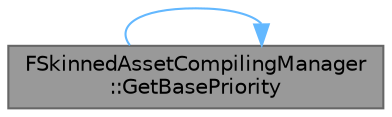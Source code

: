 digraph "FSkinnedAssetCompilingManager::GetBasePriority"
{
 // INTERACTIVE_SVG=YES
 // LATEX_PDF_SIZE
  bgcolor="transparent";
  edge [fontname=Helvetica,fontsize=10,labelfontname=Helvetica,labelfontsize=10];
  node [fontname=Helvetica,fontsize=10,shape=box,height=0.2,width=0.4];
  rankdir="LR";
  Node1 [id="Node000001",label="FSkinnedAssetCompilingManager\l::GetBasePriority",height=0.2,width=0.4,color="gray40", fillcolor="grey60", style="filled", fontcolor="black",tooltip="Returns the priority at which the given skinned asset should be scheduled."];
  Node1 -> Node1 [id="edge1_Node000001_Node000001",color="steelblue1",style="solid",tooltip=" "];
}
